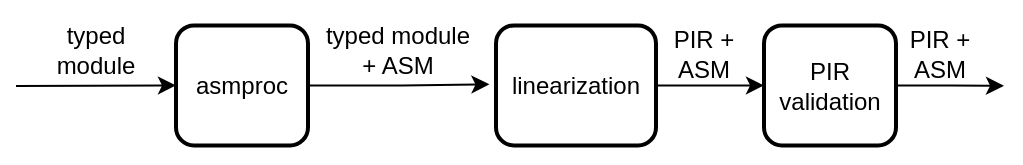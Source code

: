 <mxfile version="24.7.16">
  <diagram name="Page-1" id="JgZGR_lFfDLMSnyHIe1U">
    <mxGraphModel grid="1" page="1" gridSize="10" guides="1" tooltips="1" connect="1" arrows="1" fold="1" pageScale="1" pageWidth="827" pageHeight="1169" math="0" shadow="0">
      <root>
        <mxCell id="0" />
        <mxCell id="1" parent="0" />
        <mxCell id="o7MyhcOiUu7qf2d73YBT-1" style="edgeStyle=orthogonalEdgeStyle;rounded=0;orthogonalLoop=1;jettySize=auto;html=1;exitX=1;exitY=0.5;exitDx=0;exitDy=0;entryX=-0.041;entryY=0.491;entryDx=0;entryDy=0;entryPerimeter=0;" edge="1" parent="1" source="o7MyhcOiUu7qf2d73YBT-2" target="o7MyhcOiUu7qf2d73YBT-6">
          <mxGeometry relative="1" as="geometry">
            <mxPoint x="441" y="249" as="targetPoint" />
          </mxGeometry>
        </mxCell>
        <mxCell id="o7MyhcOiUu7qf2d73YBT-2" value="asmproc" style="rounded=1;whiteSpace=wrap;html=1;strokeWidth=2;fillColor=none;" vertex="1" parent="1">
          <mxGeometry x="220" y="218.71" width="66" height="60" as="geometry" />
        </mxCell>
        <mxCell id="o7MyhcOiUu7qf2d73YBT-3" style="edgeStyle=orthogonalEdgeStyle;rounded=0;orthogonalLoop=1;jettySize=auto;html=1;exitX=0.5;exitY=1;exitDx=0;exitDy=0;" edge="1" parent="1" source="o7MyhcOiUu7qf2d73YBT-2" target="o7MyhcOiUu7qf2d73YBT-2">
          <mxGeometry relative="1" as="geometry" />
        </mxCell>
        <mxCell id="o7MyhcOiUu7qf2d73YBT-4" value="typed module + ASM" style="text;html=1;align=center;verticalAlign=middle;whiteSpace=wrap;rounded=0;" vertex="1" parent="1">
          <mxGeometry x="291" y="206" width="80" height="50" as="geometry" />
        </mxCell>
        <mxCell id="o7MyhcOiUu7qf2d73YBT-5" style="edgeStyle=orthogonalEdgeStyle;rounded=0;orthogonalLoop=1;jettySize=auto;html=1;exitX=1;exitY=0.5;exitDx=0;exitDy=0;entryX=0;entryY=0.5;entryDx=0;entryDy=0;" edge="1" parent="1" source="o7MyhcOiUu7qf2d73YBT-6" target="o7MyhcOiUu7qf2d73YBT-9">
          <mxGeometry relative="1" as="geometry">
            <mxPoint x="500" y="249" as="targetPoint" />
          </mxGeometry>
        </mxCell>
        <mxCell id="o7MyhcOiUu7qf2d73YBT-6" value="linearization" style="rounded=1;whiteSpace=wrap;html=1;strokeWidth=2;fillColor=none;" vertex="1" parent="1">
          <mxGeometry x="380" y="218.71" width="80" height="60" as="geometry" />
        </mxCell>
        <mxCell id="o7MyhcOiUu7qf2d73YBT-7" style="edgeStyle=orthogonalEdgeStyle;rounded=0;orthogonalLoop=1;jettySize=auto;html=1;exitX=0.5;exitY=1;exitDx=0;exitDy=0;" edge="1" parent="1" source="o7MyhcOiUu7qf2d73YBT-6" target="o7MyhcOiUu7qf2d73YBT-6">
          <mxGeometry relative="1" as="geometry" />
        </mxCell>
        <mxCell id="o7MyhcOiUu7qf2d73YBT-10" style="edgeStyle=orthogonalEdgeStyle;rounded=0;orthogonalLoop=1;jettySize=auto;html=1;exitX=1;exitY=0.5;exitDx=0;exitDy=0;" edge="1" parent="1" source="o7MyhcOiUu7qf2d73YBT-9">
          <mxGeometry relative="1" as="geometry">
            <mxPoint x="634" y="248.93" as="targetPoint" />
          </mxGeometry>
        </mxCell>
        <mxCell id="o7MyhcOiUu7qf2d73YBT-9" value="PIR&lt;div&gt;validation&lt;/div&gt;" style="rounded=1;whiteSpace=wrap;html=1;strokeWidth=2;fillColor=none;" vertex="1" parent="1">
          <mxGeometry x="514" y="218.71" width="66" height="60" as="geometry" />
        </mxCell>
        <mxCell id="o7MyhcOiUu7qf2d73YBT-12" value="" style="endArrow=classic;html=1;rounded=0;entryX=0;entryY=0.5;entryDx=0;entryDy=0;" edge="1" parent="1" target="o7MyhcOiUu7qf2d73YBT-2">
          <mxGeometry width="50" height="50" relative="1" as="geometry">
            <mxPoint x="140" y="249" as="sourcePoint" />
            <mxPoint x="440" y="384.93" as="targetPoint" />
          </mxGeometry>
        </mxCell>
        <mxCell id="o7MyhcOiUu7qf2d73YBT-13" value="typed module" style="text;html=1;align=center;verticalAlign=middle;whiteSpace=wrap;rounded=0;" vertex="1" parent="1">
          <mxGeometry x="150" y="206" width="60" height="50" as="geometry" />
        </mxCell>
        <mxCell id="o7MyhcOiUu7qf2d73YBT-15" value="PIR +&lt;br&gt;ASM" style="text;html=1;align=center;verticalAlign=middle;whiteSpace=wrap;rounded=0;" vertex="1" parent="1">
          <mxGeometry x="466" y="218" width="36" height="30" as="geometry" />
        </mxCell>
        <mxCell id="o7MyhcOiUu7qf2d73YBT-16" value="PIR +&lt;br&gt;ASM" style="text;html=1;align=center;verticalAlign=middle;whiteSpace=wrap;rounded=0;" vertex="1" parent="1">
          <mxGeometry x="584" y="217.71" width="36" height="30" as="geometry" />
        </mxCell>
      </root>
    </mxGraphModel>
  </diagram>
</mxfile>
